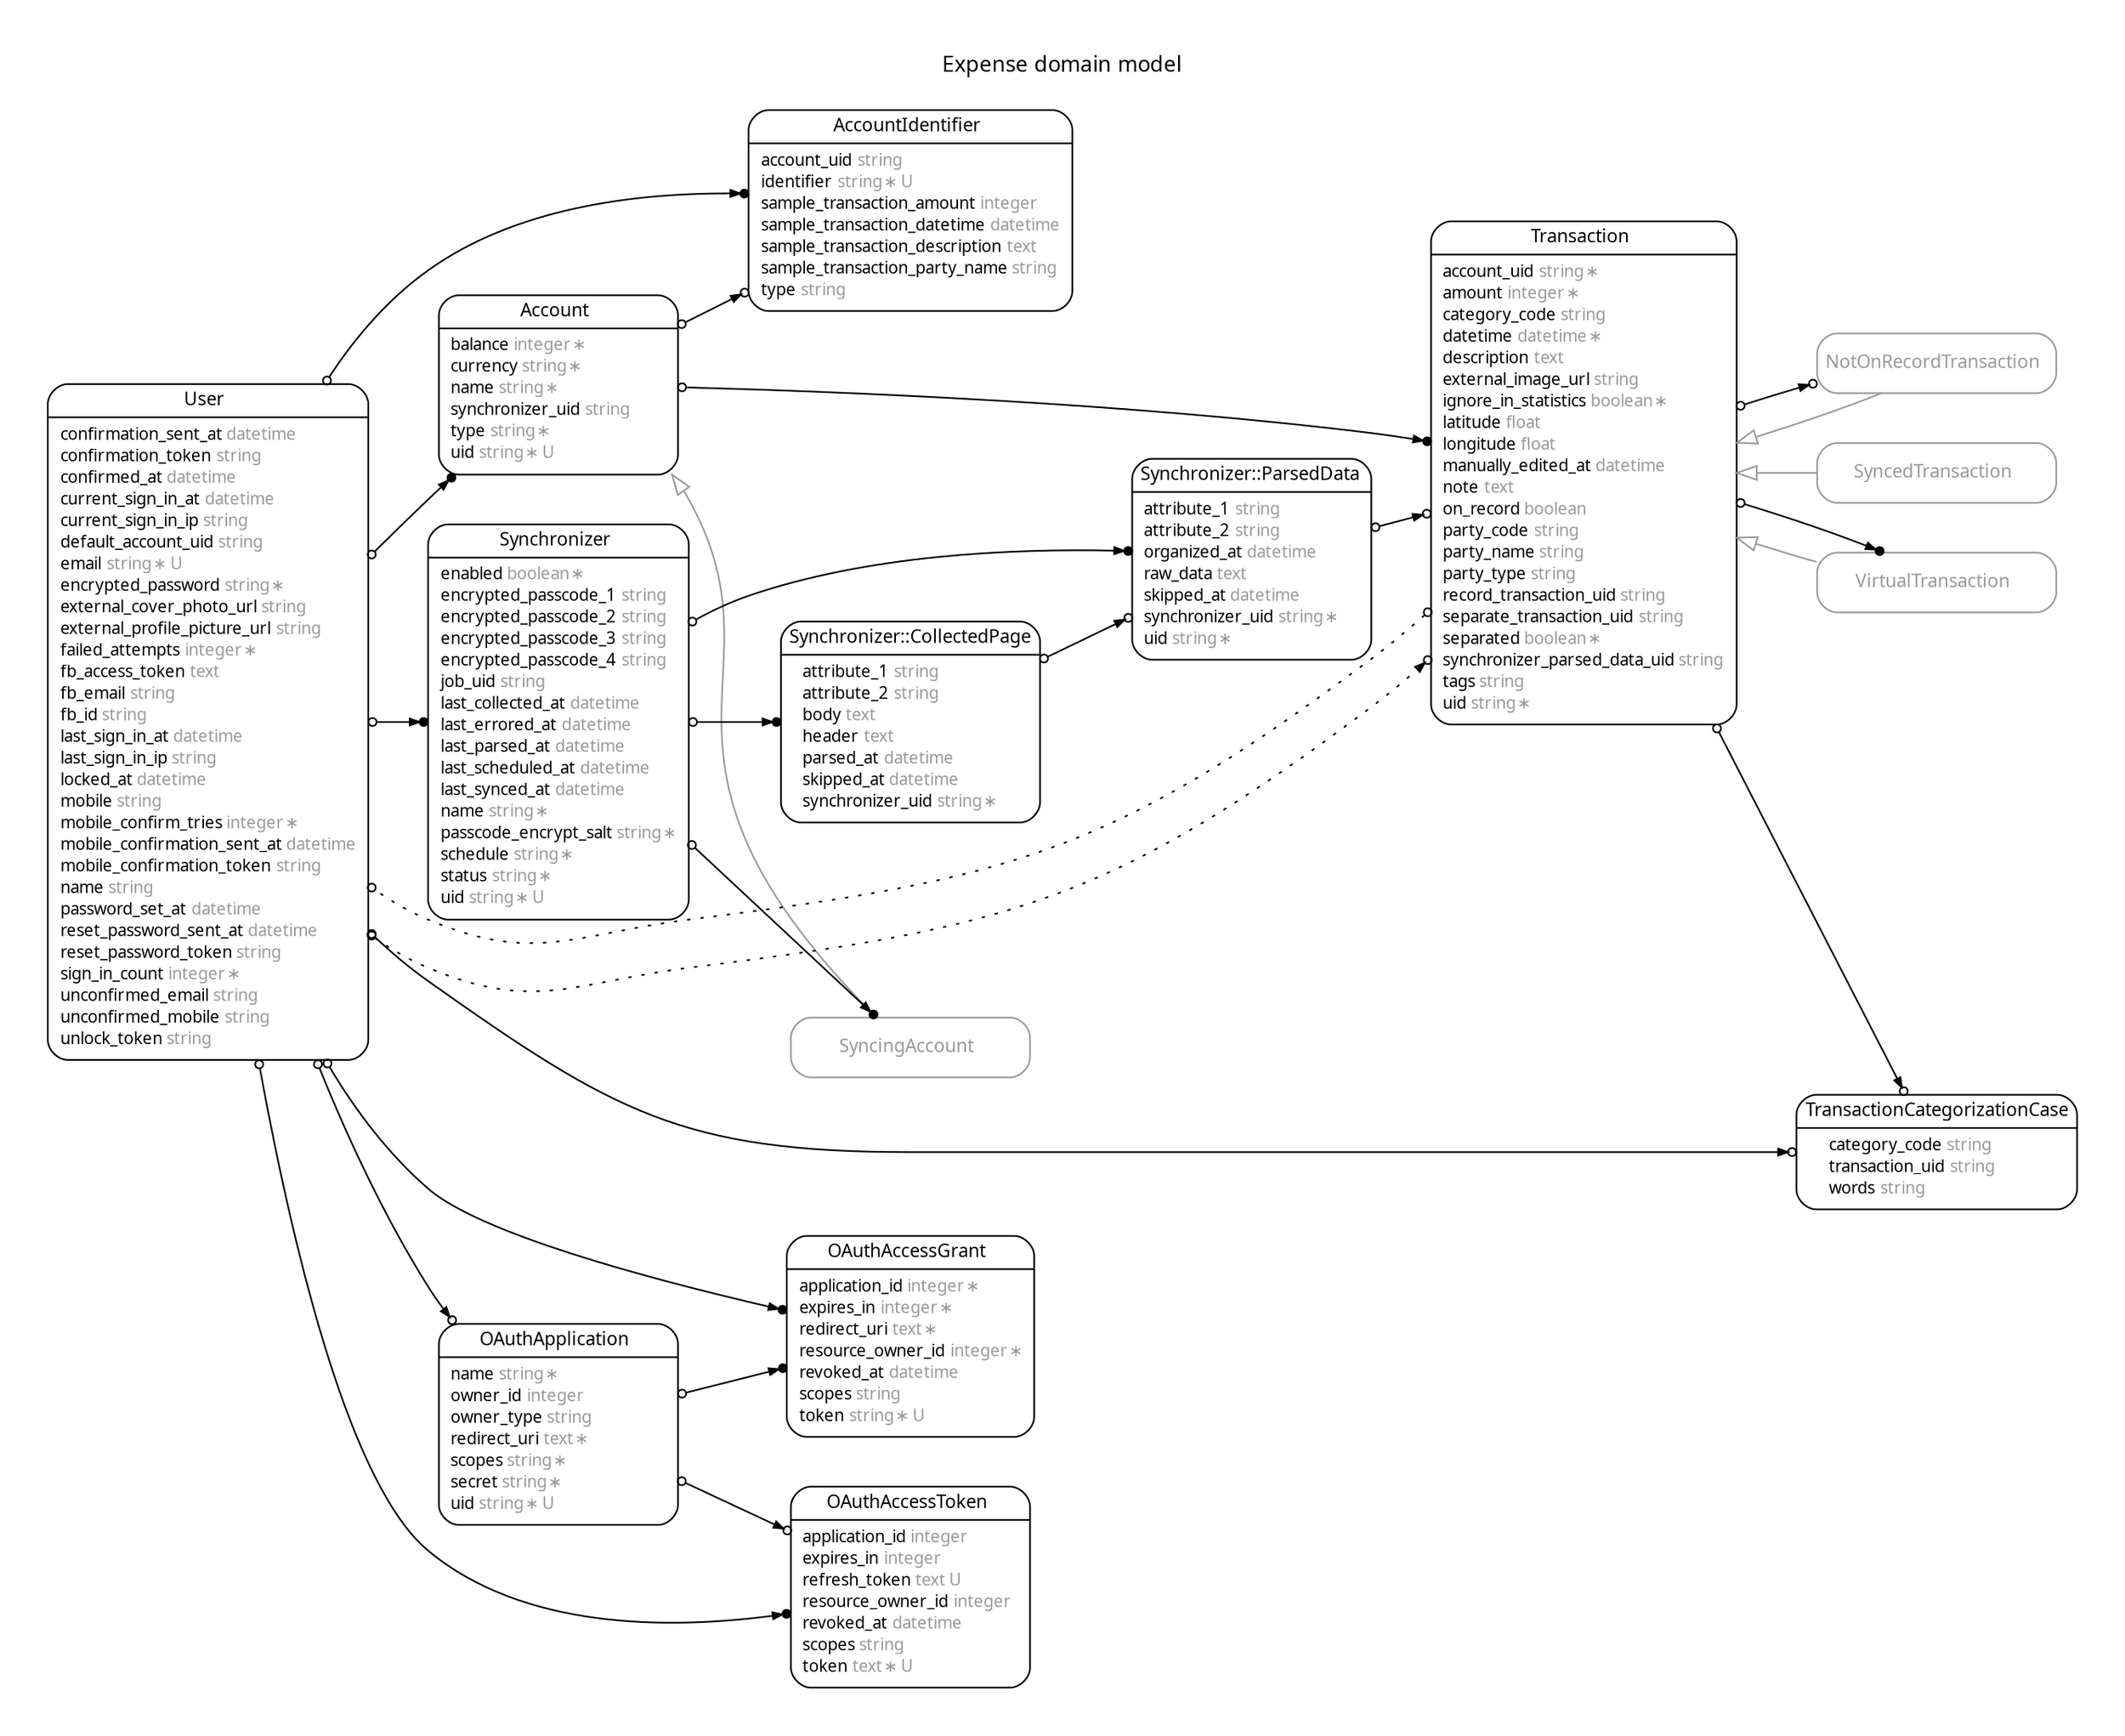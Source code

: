 digraph Expense {
rankdir = "LR";
ranksep = "0.5";
nodesep = "0.4";
pad = "0.4,0.4";
margin = "0,0";
concentrate = "false";
labelloc = "t";
fontsize = "13";
fontname = "Arial BoldMT";
node[ shape  =  "Mrecord" , fontsize  =  "10" , fontname  =  "ArialMT" , margin  =  "0.07,0.05" , penwidth  =  "1.0"];
edge[ fontname  =  "ArialMT" , fontsize  =  "7" , dir  =  "both" , arrowsize  =  "0.9" , penwidth  =  "1.0" , labelangle  =  "32" , labeldistance  =  "1.8"];
label = "Expense domain model\n\n";
m_Account [label = <<table border="0" align="center" cellspacing="0.5" cellpadding="0" width="134">
  <tr><td align="center" valign="bottom" width="130"><font face="Arial BoldMT" point-size="11">Account</font></td></tr>
</table>
|
<table border="0" align="left" cellspacing="2" cellpadding="0" width="134">
  <tr><td align="left" width="130" port="balance">balance <font face="Arial ItalicMT" color="grey60">integer ∗</font></td></tr>
  <tr><td align="left" width="130" port="currency">currency <font face="Arial ItalicMT" color="grey60">string ∗</font></td></tr>
  <tr><td align="left" width="130" port="name">name <font face="Arial ItalicMT" color="grey60">string ∗</font></td></tr>
  <tr><td align="left" width="130" port="synchronizer_uid">synchronizer_uid <font face="Arial ItalicMT" color="grey60">string</font></td></tr>
  <tr><td align="left" width="130" port="type">type <font face="Arial ItalicMT" color="grey60">string ∗</font></td></tr>
  <tr><td align="left" width="130" port="uid">uid <font face="Arial ItalicMT" color="grey60">string ∗ U</font></td></tr>
</table>
>];
m_AccountIdentifier [label = <<table border="0" align="center" cellspacing="0.5" cellpadding="0" width="134">
  <tr><td align="center" valign="bottom" width="130"><font face="Arial BoldMT" point-size="11">AccountIdentifier</font></td></tr>
</table>
|
<table border="0" align="left" cellspacing="2" cellpadding="0" width="134">
  <tr><td align="left" width="130" port="account_uid">account_uid <font face="Arial ItalicMT" color="grey60">string</font></td></tr>
  <tr><td align="left" width="130" port="identifier">identifier <font face="Arial ItalicMT" color="grey60">string ∗ U</font></td></tr>
  <tr><td align="left" width="130" port="sample_transaction_amount">sample_transaction_amount <font face="Arial ItalicMT" color="grey60">integer</font></td></tr>
  <tr><td align="left" width="130" port="sample_transaction_datetime">sample_transaction_datetime <font face="Arial ItalicMT" color="grey60">datetime</font></td></tr>
  <tr><td align="left" width="130" port="sample_transaction_description">sample_transaction_description <font face="Arial ItalicMT" color="grey60">text</font></td></tr>
  <tr><td align="left" width="130" port="sample_transaction_party_name">sample_transaction_party_name <font face="Arial ItalicMT" color="grey60">string</font></td></tr>
  <tr><td align="left" width="130" port="type">type <font face="Arial ItalicMT" color="grey60">string</font></td></tr>
</table>
>];
m_NotOnRecordTransaction [color = "grey60", fontcolor = "grey60", label = <<table border="0" align="center" cellspacing="0.5" cellpadding="0" width="134">
  <tr><td align="center" valign="bottom" width="130"><font face="Arial BoldMT" point-size="11">NotOnRecordTransaction</font></td></tr>
</table>
>];
m_OAuthAccessGrant [label = <<table border="0" align="center" cellspacing="0.5" cellpadding="0" width="134">
  <tr><td align="center" valign="bottom" width="130"><font face="Arial BoldMT" point-size="11">OAuthAccessGrant</font></td></tr>
</table>
|
<table border="0" align="left" cellspacing="2" cellpadding="0" width="134">
  <tr><td align="left" width="130" port="application_id">application_id <font face="Arial ItalicMT" color="grey60">integer ∗</font></td></tr>
  <tr><td align="left" width="130" port="expires_in">expires_in <font face="Arial ItalicMT" color="grey60">integer ∗</font></td></tr>
  <tr><td align="left" width="130" port="redirect_uri">redirect_uri <font face="Arial ItalicMT" color="grey60">text ∗</font></td></tr>
  <tr><td align="left" width="130" port="resource_owner_id">resource_owner_id <font face="Arial ItalicMT" color="grey60">integer ∗</font></td></tr>
  <tr><td align="left" width="130" port="revoked_at">revoked_at <font face="Arial ItalicMT" color="grey60">datetime</font></td></tr>
  <tr><td align="left" width="130" port="scopes">scopes <font face="Arial ItalicMT" color="grey60">string</font></td></tr>
  <tr><td align="left" width="130" port="token">token <font face="Arial ItalicMT" color="grey60">string ∗ U</font></td></tr>
</table>
>];
m_OAuthAccessToken [label = <<table border="0" align="center" cellspacing="0.5" cellpadding="0" width="134">
  <tr><td align="center" valign="bottom" width="130"><font face="Arial BoldMT" point-size="11">OAuthAccessToken</font></td></tr>
</table>
|
<table border="0" align="left" cellspacing="2" cellpadding="0" width="134">
  <tr><td align="left" width="130" port="application_id">application_id <font face="Arial ItalicMT" color="grey60">integer</font></td></tr>
  <tr><td align="left" width="130" port="expires_in">expires_in <font face="Arial ItalicMT" color="grey60">integer</font></td></tr>
  <tr><td align="left" width="130" port="refresh_token">refresh_token <font face="Arial ItalicMT" color="grey60">text U</font></td></tr>
  <tr><td align="left" width="130" port="resource_owner_id">resource_owner_id <font face="Arial ItalicMT" color="grey60">integer</font></td></tr>
  <tr><td align="left" width="130" port="revoked_at">revoked_at <font face="Arial ItalicMT" color="grey60">datetime</font></td></tr>
  <tr><td align="left" width="130" port="scopes">scopes <font face="Arial ItalicMT" color="grey60">string</font></td></tr>
  <tr><td align="left" width="130" port="token">token <font face="Arial ItalicMT" color="grey60">text ∗ U</font></td></tr>
</table>
>];
m_OAuthApplication [label = <<table border="0" align="center" cellspacing="0.5" cellpadding="0" width="134">
  <tr><td align="center" valign="bottom" width="130"><font face="Arial BoldMT" point-size="11">OAuthApplication</font></td></tr>
</table>
|
<table border="0" align="left" cellspacing="2" cellpadding="0" width="134">
  <tr><td align="left" width="130" port="name">name <font face="Arial ItalicMT" color="grey60">string ∗</font></td></tr>
  <tr><td align="left" width="130" port="owner_id">owner_id <font face="Arial ItalicMT" color="grey60">integer</font></td></tr>
  <tr><td align="left" width="130" port="owner_type">owner_type <font face="Arial ItalicMT" color="grey60">string</font></td></tr>
  <tr><td align="left" width="130" port="redirect_uri">redirect_uri <font face="Arial ItalicMT" color="grey60">text ∗</font></td></tr>
  <tr><td align="left" width="130" port="scopes">scopes <font face="Arial ItalicMT" color="grey60">string ∗</font></td></tr>
  <tr><td align="left" width="130" port="secret">secret <font face="Arial ItalicMT" color="grey60">string ∗</font></td></tr>
  <tr><td align="left" width="130" port="uid">uid <font face="Arial ItalicMT" color="grey60">string ∗ U</font></td></tr>
</table>
>];
m_SyncedTransaction [color = "grey60", fontcolor = "grey60", label = <<table border="0" align="center" cellspacing="0.5" cellpadding="0" width="134">
  <tr><td align="center" valign="bottom" width="130"><font face="Arial BoldMT" point-size="11">SyncedTransaction</font></td></tr>
</table>
>];
m_Synchronizer [label = <<table border="0" align="center" cellspacing="0.5" cellpadding="0" width="134">
  <tr><td align="center" valign="bottom" width="130"><font face="Arial BoldMT" point-size="11">Synchronizer</font></td></tr>
</table>
|
<table border="0" align="left" cellspacing="2" cellpadding="0" width="134">
  <tr><td align="left" width="130" port="enabled">enabled <font face="Arial ItalicMT" color="grey60">boolean ∗</font></td></tr>
  <tr><td align="left" width="130" port="encrypted_passcode_1">encrypted_passcode_1 <font face="Arial ItalicMT" color="grey60">string</font></td></tr>
  <tr><td align="left" width="130" port="encrypted_passcode_2">encrypted_passcode_2 <font face="Arial ItalicMT" color="grey60">string</font></td></tr>
  <tr><td align="left" width="130" port="encrypted_passcode_3">encrypted_passcode_3 <font face="Arial ItalicMT" color="grey60">string</font></td></tr>
  <tr><td align="left" width="130" port="encrypted_passcode_4">encrypted_passcode_4 <font face="Arial ItalicMT" color="grey60">string</font></td></tr>
  <tr><td align="left" width="130" port="job_uid">job_uid <font face="Arial ItalicMT" color="grey60">string</font></td></tr>
  <tr><td align="left" width="130" port="last_collected_at">last_collected_at <font face="Arial ItalicMT" color="grey60">datetime</font></td></tr>
  <tr><td align="left" width="130" port="last_errored_at">last_errored_at <font face="Arial ItalicMT" color="grey60">datetime</font></td></tr>
  <tr><td align="left" width="130" port="last_parsed_at">last_parsed_at <font face="Arial ItalicMT" color="grey60">datetime</font></td></tr>
  <tr><td align="left" width="130" port="last_scheduled_at">last_scheduled_at <font face="Arial ItalicMT" color="grey60">datetime</font></td></tr>
  <tr><td align="left" width="130" port="last_synced_at">last_synced_at <font face="Arial ItalicMT" color="grey60">datetime</font></td></tr>
  <tr><td align="left" width="130" port="name">name <font face="Arial ItalicMT" color="grey60">string ∗</font></td></tr>
  <tr><td align="left" width="130" port="passcode_encrypt_salt">passcode_encrypt_salt <font face="Arial ItalicMT" color="grey60">string ∗</font></td></tr>
  <tr><td align="left" width="130" port="schedule">schedule <font face="Arial ItalicMT" color="grey60">string ∗</font></td></tr>
  <tr><td align="left" width="130" port="status">status <font face="Arial ItalicMT" color="grey60">string ∗</font></td></tr>
  <tr><td align="left" width="130" port="uid">uid <font face="Arial ItalicMT" color="grey60">string ∗ U</font></td></tr>
</table>
>];
"m_Synchronizer::CollectedPage" [label = <<table border="0" align="center" cellspacing="0.5" cellpadding="0" width="134">
  <tr><td align="center" valign="bottom" width="130"><font face="Arial BoldMT" point-size="11">Synchronizer::CollectedPage</font></td></tr>
</table>
|
<table border="0" align="left" cellspacing="2" cellpadding="0" width="134">
  <tr><td align="left" width="130" port="attribute_1">attribute_1 <font face="Arial ItalicMT" color="grey60">string</font></td></tr>
  <tr><td align="left" width="130" port="attribute_2">attribute_2 <font face="Arial ItalicMT" color="grey60">string</font></td></tr>
  <tr><td align="left" width="130" port="body">body <font face="Arial ItalicMT" color="grey60">text</font></td></tr>
  <tr><td align="left" width="130" port="header">header <font face="Arial ItalicMT" color="grey60">text</font></td></tr>
  <tr><td align="left" width="130" port="parsed_at">parsed_at <font face="Arial ItalicMT" color="grey60">datetime</font></td></tr>
  <tr><td align="left" width="130" port="skipped_at">skipped_at <font face="Arial ItalicMT" color="grey60">datetime</font></td></tr>
  <tr><td align="left" width="130" port="synchronizer_uid">synchronizer_uid <font face="Arial ItalicMT" color="grey60">string ∗</font></td></tr>
</table>
>];
"m_Synchronizer::ParsedData" [label = <<table border="0" align="center" cellspacing="0.5" cellpadding="0" width="134">
  <tr><td align="center" valign="bottom" width="130"><font face="Arial BoldMT" point-size="11">Synchronizer::ParsedData</font></td></tr>
</table>
|
<table border="0" align="left" cellspacing="2" cellpadding="0" width="134">
  <tr><td align="left" width="130" port="attribute_1">attribute_1 <font face="Arial ItalicMT" color="grey60">string</font></td></tr>
  <tr><td align="left" width="130" port="attribute_2">attribute_2 <font face="Arial ItalicMT" color="grey60">string</font></td></tr>
  <tr><td align="left" width="130" port="organized_at">organized_at <font face="Arial ItalicMT" color="grey60">datetime</font></td></tr>
  <tr><td align="left" width="130" port="raw_data">raw_data <font face="Arial ItalicMT" color="grey60">text</font></td></tr>
  <tr><td align="left" width="130" port="skipped_at">skipped_at <font face="Arial ItalicMT" color="grey60">datetime</font></td></tr>
  <tr><td align="left" width="130" port="synchronizer_uid">synchronizer_uid <font face="Arial ItalicMT" color="grey60">string ∗</font></td></tr>
  <tr><td align="left" width="130" port="uid">uid <font face="Arial ItalicMT" color="grey60">string ∗</font></td></tr>
</table>
>];
m_SyncingAccount [color = "grey60", fontcolor = "grey60", label = <<table border="0" align="center" cellspacing="0.5" cellpadding="0" width="134">
  <tr><td align="center" valign="bottom" width="130"><font face="Arial BoldMT" point-size="11">SyncingAccount</font></td></tr>
</table>
>];
m_Transaction [label = <<table border="0" align="center" cellspacing="0.5" cellpadding="0" width="134">
  <tr><td align="center" valign="bottom" width="130"><font face="Arial BoldMT" point-size="11">Transaction</font></td></tr>
</table>
|
<table border="0" align="left" cellspacing="2" cellpadding="0" width="134">
  <tr><td align="left" width="130" port="account_uid">account_uid <font face="Arial ItalicMT" color="grey60">string ∗</font></td></tr>
  <tr><td align="left" width="130" port="amount">amount <font face="Arial ItalicMT" color="grey60">integer ∗</font></td></tr>
  <tr><td align="left" width="130" port="category_code">category_code <font face="Arial ItalicMT" color="grey60">string</font></td></tr>
  <tr><td align="left" width="130" port="datetime">datetime <font face="Arial ItalicMT" color="grey60">datetime ∗</font></td></tr>
  <tr><td align="left" width="130" port="description">description <font face="Arial ItalicMT" color="grey60">text</font></td></tr>
  <tr><td align="left" width="130" port="external_image_url">external_image_url <font face="Arial ItalicMT" color="grey60">string</font></td></tr>
  <tr><td align="left" width="130" port="ignore_in_statistics">ignore_in_statistics <font face="Arial ItalicMT" color="grey60">boolean ∗</font></td></tr>
  <tr><td align="left" width="130" port="latitude">latitude <font face="Arial ItalicMT" color="grey60">float</font></td></tr>
  <tr><td align="left" width="130" port="longitude">longitude <font face="Arial ItalicMT" color="grey60">float</font></td></tr>
  <tr><td align="left" width="130" port="manually_edited_at">manually_edited_at <font face="Arial ItalicMT" color="grey60">datetime</font></td></tr>
  <tr><td align="left" width="130" port="note">note <font face="Arial ItalicMT" color="grey60">text</font></td></tr>
  <tr><td align="left" width="130" port="on_record">on_record <font face="Arial ItalicMT" color="grey60">boolean</font></td></tr>
  <tr><td align="left" width="130" port="party_code">party_code <font face="Arial ItalicMT" color="grey60">string</font></td></tr>
  <tr><td align="left" width="130" port="party_name">party_name <font face="Arial ItalicMT" color="grey60">string</font></td></tr>
  <tr><td align="left" width="130" port="party_type">party_type <font face="Arial ItalicMT" color="grey60">string</font></td></tr>
  <tr><td align="left" width="130" port="record_transaction_uid">record_transaction_uid <font face="Arial ItalicMT" color="grey60">string</font></td></tr>
  <tr><td align="left" width="130" port="separate_transaction_uid">separate_transaction_uid <font face="Arial ItalicMT" color="grey60">string</font></td></tr>
  <tr><td align="left" width="130" port="separated">separated <font face="Arial ItalicMT" color="grey60">boolean ∗</font></td></tr>
  <tr><td align="left" width="130" port="synchronizer_parsed_data_uid">synchronizer_parsed_data_uid <font face="Arial ItalicMT" color="grey60">string</font></td></tr>
  <tr><td align="left" width="130" port="tags">tags <font face="Arial ItalicMT" color="grey60">string</font></td></tr>
  <tr><td align="left" width="130" port="uid">uid <font face="Arial ItalicMT" color="grey60">string ∗</font></td></tr>
</table>
>];
m_TransactionCategorizationCase [label = <<table border="0" align="center" cellspacing="0.5" cellpadding="0" width="134">
  <tr><td align="center" valign="bottom" width="130"><font face="Arial BoldMT" point-size="11">TransactionCategorizationCase</font></td></tr>
</table>
|
<table border="0" align="left" cellspacing="2" cellpadding="0" width="134">
  <tr><td align="left" width="130" port="category_code">category_code <font face="Arial ItalicMT" color="grey60">string</font></td></tr>
  <tr><td align="left" width="130" port="transaction_uid">transaction_uid <font face="Arial ItalicMT" color="grey60">string</font></td></tr>
  <tr><td align="left" width="130" port="words">words <font face="Arial ItalicMT" color="grey60">string</font></td></tr>
</table>
>];
m_User [label = <<table border="0" align="center" cellspacing="0.5" cellpadding="0" width="134">
  <tr><td align="center" valign="bottom" width="130"><font face="Arial BoldMT" point-size="11">User</font></td></tr>
</table>
|
<table border="0" align="left" cellspacing="2" cellpadding="0" width="134">
  <tr><td align="left" width="130" port="confirmation_sent_at">confirmation_sent_at <font face="Arial ItalicMT" color="grey60">datetime</font></td></tr>
  <tr><td align="left" width="130" port="confirmation_token">confirmation_token <font face="Arial ItalicMT" color="grey60">string</font></td></tr>
  <tr><td align="left" width="130" port="confirmed_at">confirmed_at <font face="Arial ItalicMT" color="grey60">datetime</font></td></tr>
  <tr><td align="left" width="130" port="current_sign_in_at">current_sign_in_at <font face="Arial ItalicMT" color="grey60">datetime</font></td></tr>
  <tr><td align="left" width="130" port="current_sign_in_ip">current_sign_in_ip <font face="Arial ItalicMT" color="grey60">string</font></td></tr>
  <tr><td align="left" width="130" port="default_account_uid">default_account_uid <font face="Arial ItalicMT" color="grey60">string</font></td></tr>
  <tr><td align="left" width="130" port="email">email <font face="Arial ItalicMT" color="grey60">string ∗ U</font></td></tr>
  <tr><td align="left" width="130" port="encrypted_password">encrypted_password <font face="Arial ItalicMT" color="grey60">string ∗</font></td></tr>
  <tr><td align="left" width="130" port="external_cover_photo_url">external_cover_photo_url <font face="Arial ItalicMT" color="grey60">string</font></td></tr>
  <tr><td align="left" width="130" port="external_profile_picture_url">external_profile_picture_url <font face="Arial ItalicMT" color="grey60">string</font></td></tr>
  <tr><td align="left" width="130" port="failed_attempts">failed_attempts <font face="Arial ItalicMT" color="grey60">integer ∗</font></td></tr>
  <tr><td align="left" width="130" port="fb_access_token">fb_access_token <font face="Arial ItalicMT" color="grey60">text</font></td></tr>
  <tr><td align="left" width="130" port="fb_email">fb_email <font face="Arial ItalicMT" color="grey60">string</font></td></tr>
  <tr><td align="left" width="130" port="fb_id">fb_id <font face="Arial ItalicMT" color="grey60">string</font></td></tr>
  <tr><td align="left" width="130" port="last_sign_in_at">last_sign_in_at <font face="Arial ItalicMT" color="grey60">datetime</font></td></tr>
  <tr><td align="left" width="130" port="last_sign_in_ip">last_sign_in_ip <font face="Arial ItalicMT" color="grey60">string</font></td></tr>
  <tr><td align="left" width="130" port="locked_at">locked_at <font face="Arial ItalicMT" color="grey60">datetime</font></td></tr>
  <tr><td align="left" width="130" port="mobile">mobile <font face="Arial ItalicMT" color="grey60">string</font></td></tr>
  <tr><td align="left" width="130" port="mobile_confirm_tries">mobile_confirm_tries <font face="Arial ItalicMT" color="grey60">integer ∗</font></td></tr>
  <tr><td align="left" width="130" port="mobile_confirmation_sent_at">mobile_confirmation_sent_at <font face="Arial ItalicMT" color="grey60">datetime</font></td></tr>
  <tr><td align="left" width="130" port="mobile_confirmation_token">mobile_confirmation_token <font face="Arial ItalicMT" color="grey60">string</font></td></tr>
  <tr><td align="left" width="130" port="name">name <font face="Arial ItalicMT" color="grey60">string</font></td></tr>
  <tr><td align="left" width="130" port="password_set_at">password_set_at <font face="Arial ItalicMT" color="grey60">datetime</font></td></tr>
  <tr><td align="left" width="130" port="reset_password_sent_at">reset_password_sent_at <font face="Arial ItalicMT" color="grey60">datetime</font></td></tr>
  <tr><td align="left" width="130" port="reset_password_token">reset_password_token <font face="Arial ItalicMT" color="grey60">string</font></td></tr>
  <tr><td align="left" width="130" port="sign_in_count">sign_in_count <font face="Arial ItalicMT" color="grey60">integer ∗</font></td></tr>
  <tr><td align="left" width="130" port="unconfirmed_email">unconfirmed_email <font face="Arial ItalicMT" color="grey60">string</font></td></tr>
  <tr><td align="left" width="130" port="unconfirmed_mobile">unconfirmed_mobile <font face="Arial ItalicMT" color="grey60">string</font></td></tr>
  <tr><td align="left" width="130" port="unlock_token">unlock_token <font face="Arial ItalicMT" color="grey60">string</font></td></tr>
</table>
>];
m_VirtualTransaction [color = "grey60", fontcolor = "grey60", label = <<table border="0" align="center" cellspacing="0.5" cellpadding="0" width="134">
  <tr><td align="center" valign="bottom" width="130"><font face="Arial BoldMT" point-size="11">VirtualTransaction</font></td></tr>
</table>
>];
  m_Account -> m_SyncingAccount [color = "grey60", arrowtail = "onormal", arrowhead = "none", arrowsize = "1.2"];
  m_Transaction -> m_NotOnRecordTransaction [color = "grey60", arrowtail = "onormal", arrowhead = "none", arrowsize = "1.2"];
  m_Transaction -> m_SyncedTransaction [color = "grey60", arrowtail = "onormal", arrowhead = "none", arrowsize = "1.2"];
  m_Transaction -> m_VirtualTransaction [color = "grey60", arrowtail = "onormal", arrowhead = "none", arrowsize = "1.2"];
  m_User -> m_OAuthAccessGrant [arrowsize = "0.6", arrowhead = "dotnormal", arrowtail = "odot", weight = "1"];
  m_OAuthApplication -> m_OAuthAccessGrant [arrowsize = "0.6", arrowhead = "dotnormal", arrowtail = "odot", weight = "2"];
  m_User -> m_OAuthAccessToken [arrowsize = "0.6", arrowhead = "dotnormal", arrowtail = "odot", weight = "1"];
  m_OAuthApplication -> m_OAuthAccessToken [arrowsize = "0.6", arrowhead = "odotnormal", arrowtail = "odot", weight = "2"];
  m_User -> m_OAuthApplication [arrowsize = "0.6", arrowhead = "odotnormal", arrowtail = "odot", weight = "1"];
  m_User -> m_Account [arrowsize = "0.6", arrowhead = "dotnormal", arrowtail = "odot", weight = "3"];
  m_User -> m_Transaction [style = "dotted", arrowsize = "0.6", arrowhead = "odotnormal", arrowtail = "odot", weight = "1", constraint = "false"];
  m_User -> m_TransactionCategorizationCase [arrowsize = "0.6", arrowhead = "odotnormal", arrowtail = "odot", weight = "2"];
  m_User -> m_Synchronizer [arrowsize = "0.6", arrowhead = "dotnormal", arrowtail = "odot", weight = "5"];
  m_User -> m_AccountIdentifier [arrowsize = "0.6", arrowhead = "dotnormal", arrowtail = "odot", weight = "2"];
  m_Account -> m_Transaction [arrowsize = "0.6", arrowhead = "dotnormal", arrowtail = "odot", weight = "6"];
  m_Account -> m_AccountIdentifier [arrowsize = "0.6", arrowhead = "odotnormal", arrowtail = "odot", weight = "3"];
  m_Transaction -> m_User [style = "dotted", arrowsize = "0.6", arrowhead = "odot", arrowtail = "odot", weight = "4", constraint = "false"];
  m_Transaction -> m_VirtualTransaction [arrowsize = "0.6", arrowhead = "dotnormal", arrowtail = "odot", weight = "5"];
  m_Transaction -> m_NotOnRecordTransaction [arrowsize = "0.6", arrowhead = "odotnormal", arrowtail = "odot", weight = "5"];
  "m_Synchronizer::ParsedData" -> m_Transaction [arrowsize = "0.6", arrowhead = "odotnormal", arrowtail = "odot", weight = "5"];
  m_Synchronizer -> "m_Synchronizer::CollectedPage" [arrowsize = "0.6", arrowhead = "dotnormal", arrowtail = "odot", weight = "5"];
  m_Synchronizer -> "m_Synchronizer::ParsedData" [arrowsize = "0.6", arrowhead = "dotnormal", arrowtail = "odot", weight = "5"];
  m_Synchronizer -> m_SyncingAccount [arrowsize = "0.6", arrowhead = "dotnormal", arrowtail = "odot", weight = "5"];
  "m_Synchronizer::CollectedPage" -> "m_Synchronizer::ParsedData" [arrowsize = "0.6", arrowhead = "odotnormal", arrowtail = "odot", weight = "2"];
  m_Transaction -> m_TransactionCategorizationCase [arrowsize = "0.6", arrowhead = "odotnormal", arrowtail = "odot", weight = "1"];
}
